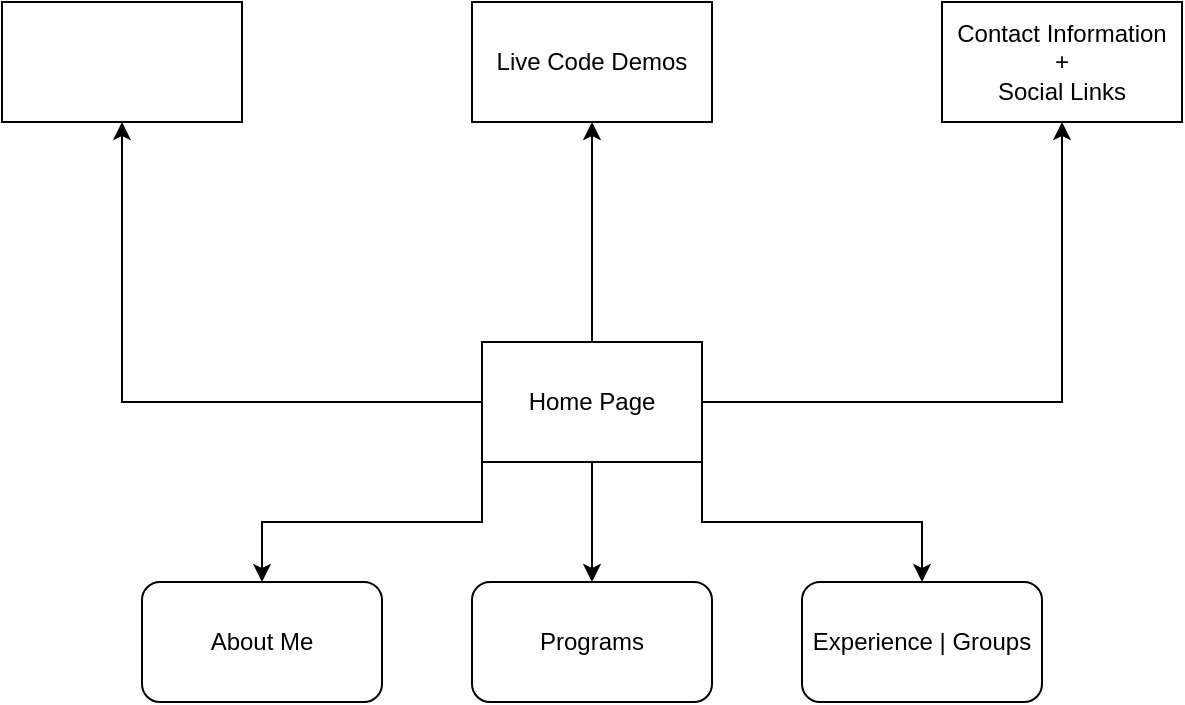 <mxfile version="13.7.9" type="github">
  <diagram id="lXOUiH9Of8tFc-Pw4ONy" name="Page-1">
    <mxGraphModel dx="1422" dy="802" grid="1" gridSize="10" guides="1" tooltips="1" connect="1" arrows="1" fold="1" page="1" pageScale="1" pageWidth="850" pageHeight="1100" math="0" shadow="0">
      <root>
        <mxCell id="0" />
        <mxCell id="1" parent="0" />
        <mxCell id="8ERQrr4k4E4egSK8oobI-10" style="edgeStyle=orthogonalEdgeStyle;rounded=0;orthogonalLoop=1;jettySize=auto;html=1;exitX=1;exitY=1;exitDx=0;exitDy=0;entryX=0.5;entryY=0;entryDx=0;entryDy=0;" edge="1" parent="1" source="8ERQrr4k4E4egSK8oobI-1" target="8ERQrr4k4E4egSK8oobI-8">
          <mxGeometry relative="1" as="geometry">
            <mxPoint x="590" y="610" as="targetPoint" />
          </mxGeometry>
        </mxCell>
        <mxCell id="8ERQrr4k4E4egSK8oobI-12" style="edgeStyle=orthogonalEdgeStyle;rounded=0;orthogonalLoop=1;jettySize=auto;html=1;exitX=0;exitY=1;exitDx=0;exitDy=0;entryX=0.5;entryY=0;entryDx=0;entryDy=0;" edge="1" parent="1" source="8ERQrr4k4E4egSK8oobI-1" target="8ERQrr4k4E4egSK8oobI-11">
          <mxGeometry relative="1" as="geometry" />
        </mxCell>
        <mxCell id="8ERQrr4k4E4egSK8oobI-14" style="edgeStyle=orthogonalEdgeStyle;rounded=0;orthogonalLoop=1;jettySize=auto;html=1;exitX=0.5;exitY=1;exitDx=0;exitDy=0;entryX=0.5;entryY=0;entryDx=0;entryDy=0;" edge="1" parent="1" source="8ERQrr4k4E4egSK8oobI-1" target="8ERQrr4k4E4egSK8oobI-7">
          <mxGeometry relative="1" as="geometry" />
        </mxCell>
        <mxCell id="8ERQrr4k4E4egSK8oobI-20" style="edgeStyle=orthogonalEdgeStyle;rounded=0;orthogonalLoop=1;jettySize=auto;html=1;exitX=0.5;exitY=0;exitDx=0;exitDy=0;entryX=0.5;entryY=1;entryDx=0;entryDy=0;" edge="1" parent="1" source="8ERQrr4k4E4egSK8oobI-1" target="8ERQrr4k4E4egSK8oobI-2">
          <mxGeometry relative="1" as="geometry" />
        </mxCell>
        <mxCell id="8ERQrr4k4E4egSK8oobI-21" style="edgeStyle=orthogonalEdgeStyle;rounded=0;orthogonalLoop=1;jettySize=auto;html=1;exitX=1;exitY=0.5;exitDx=0;exitDy=0;entryX=0.5;entryY=1;entryDx=0;entryDy=0;" edge="1" parent="1" source="8ERQrr4k4E4egSK8oobI-1" target="8ERQrr4k4E4egSK8oobI-4">
          <mxGeometry relative="1" as="geometry" />
        </mxCell>
        <mxCell id="8ERQrr4k4E4egSK8oobI-22" style="edgeStyle=orthogonalEdgeStyle;rounded=0;orthogonalLoop=1;jettySize=auto;html=1;exitX=0;exitY=0.5;exitDx=0;exitDy=0;entryX=0.5;entryY=1;entryDx=0;entryDy=0;" edge="1" parent="1" source="8ERQrr4k4E4egSK8oobI-1" target="8ERQrr4k4E4egSK8oobI-3">
          <mxGeometry relative="1" as="geometry" />
        </mxCell>
        <mxCell id="8ERQrr4k4E4egSK8oobI-1" value="Home Page" style="rounded=0;whiteSpace=wrap;html=1;" vertex="1" parent="1">
          <mxGeometry x="370" y="500" width="110" height="60" as="geometry" />
        </mxCell>
        <mxCell id="8ERQrr4k4E4egSK8oobI-2" value="Live Code Demos" style="rounded=0;whiteSpace=wrap;html=1;" vertex="1" parent="1">
          <mxGeometry x="365" y="330" width="120" height="60" as="geometry" />
        </mxCell>
        <mxCell id="8ERQrr4k4E4egSK8oobI-3" value="" style="rounded=0;whiteSpace=wrap;html=1;" vertex="1" parent="1">
          <mxGeometry x="130" y="330" width="120" height="60" as="geometry" />
        </mxCell>
        <mxCell id="8ERQrr4k4E4egSK8oobI-4" value="Contact Information&lt;br&gt;+&lt;br&gt;Social Links" style="rounded=0;whiteSpace=wrap;html=1;" vertex="1" parent="1">
          <mxGeometry x="600" y="330" width="120" height="60" as="geometry" />
        </mxCell>
        <mxCell id="8ERQrr4k4E4egSK8oobI-7" value="Programs" style="rounded=1;whiteSpace=wrap;html=1;" vertex="1" parent="1">
          <mxGeometry x="365" y="620" width="120" height="60" as="geometry" />
        </mxCell>
        <mxCell id="8ERQrr4k4E4egSK8oobI-8" value="Experience | Groups" style="rounded=1;whiteSpace=wrap;html=1;" vertex="1" parent="1">
          <mxGeometry x="530" y="620" width="120" height="60" as="geometry" />
        </mxCell>
        <mxCell id="8ERQrr4k4E4egSK8oobI-11" value="About Me" style="rounded=1;whiteSpace=wrap;html=1;" vertex="1" parent="1">
          <mxGeometry x="200" y="620" width="120" height="60" as="geometry" />
        </mxCell>
      </root>
    </mxGraphModel>
  </diagram>
</mxfile>
